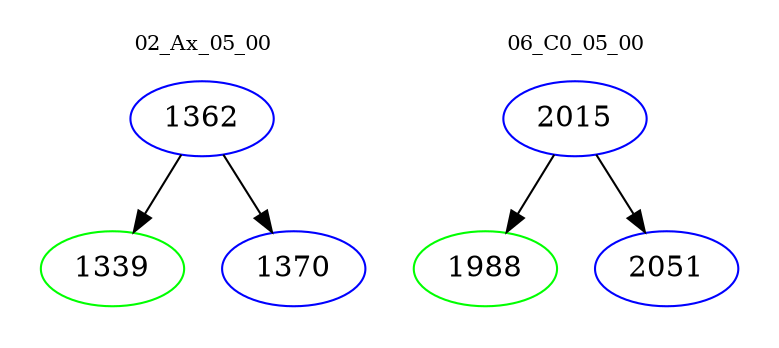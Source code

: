 digraph{
subgraph cluster_0 {
color = white
label = "02_Ax_05_00";
fontsize=10;
T0_1362 [label="1362", color="blue"]
T0_1362 -> T0_1339 [color="black"]
T0_1339 [label="1339", color="green"]
T0_1362 -> T0_1370 [color="black"]
T0_1370 [label="1370", color="blue"]
}
subgraph cluster_1 {
color = white
label = "06_C0_05_00";
fontsize=10;
T1_2015 [label="2015", color="blue"]
T1_2015 -> T1_1988 [color="black"]
T1_1988 [label="1988", color="green"]
T1_2015 -> T1_2051 [color="black"]
T1_2051 [label="2051", color="blue"]
}
}
